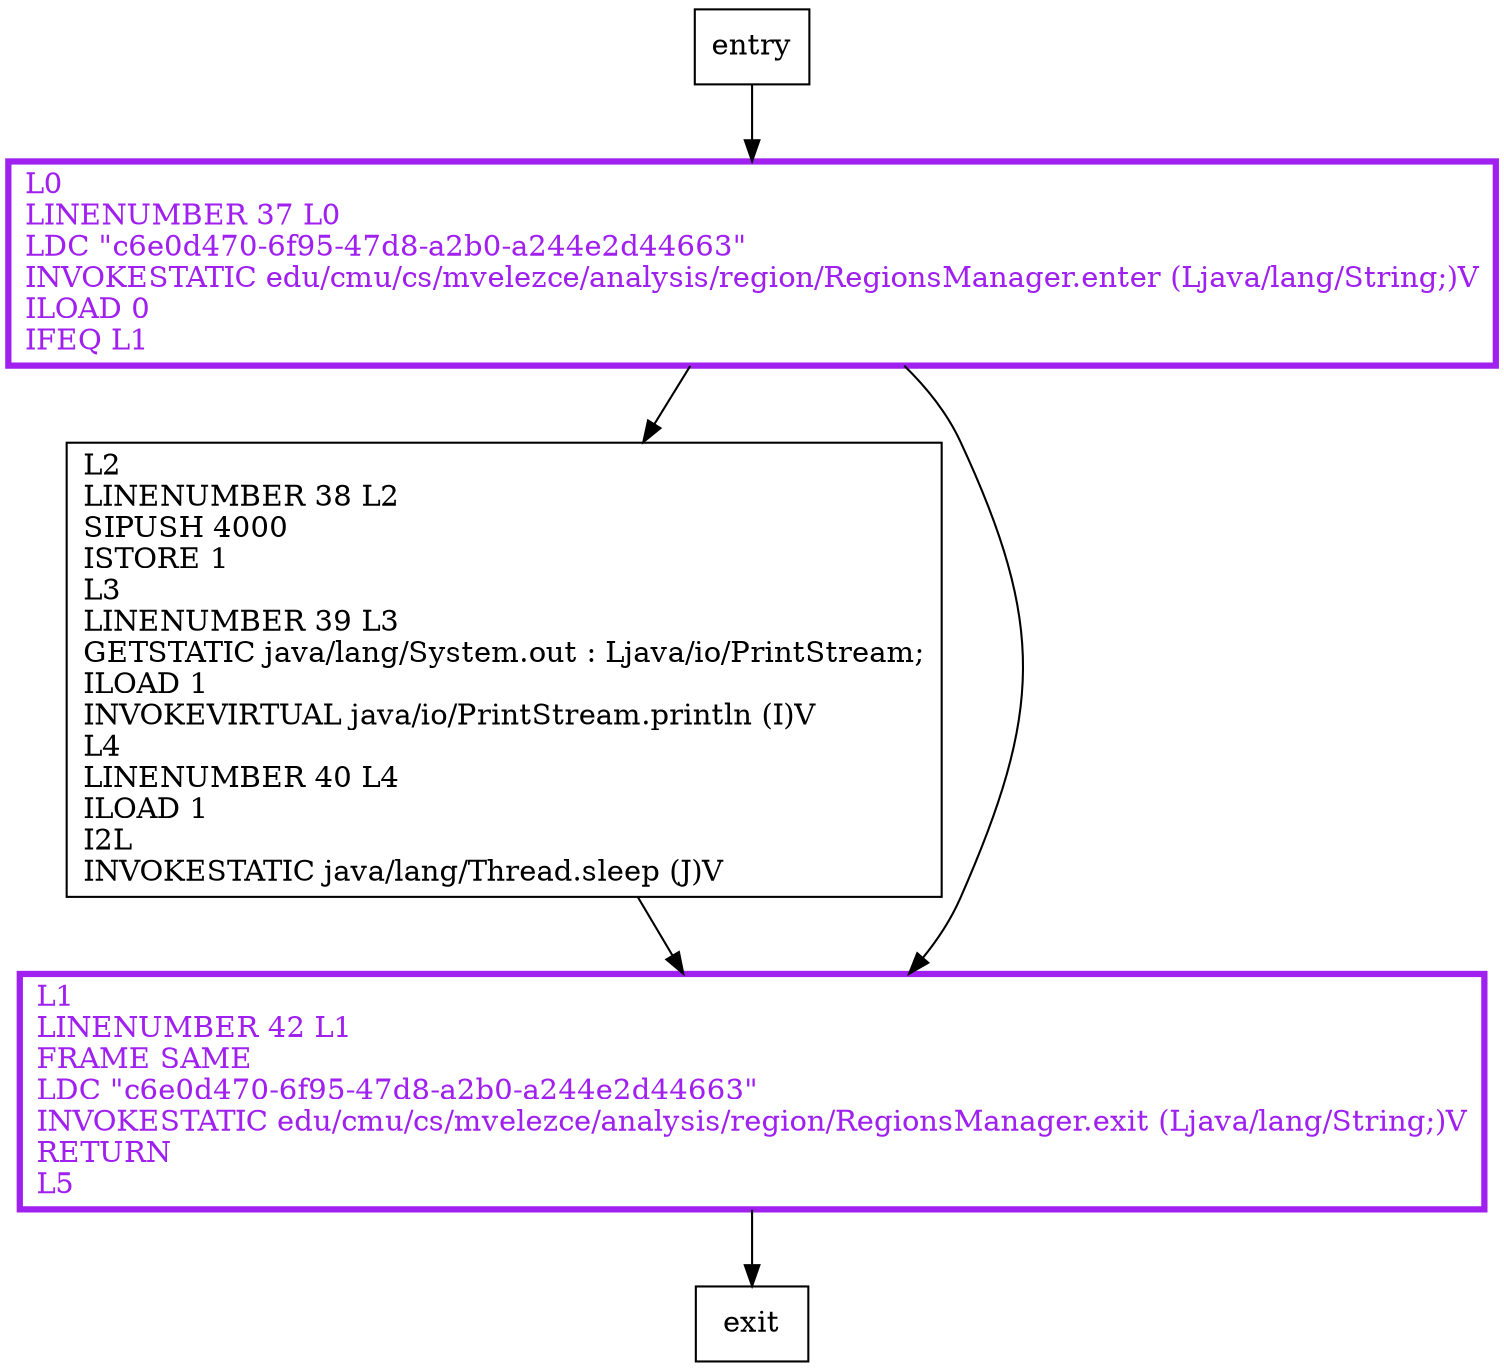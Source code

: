 digraph foo {
node [shape=record];
1805259269 [label="L2\lLINENUMBER 38 L2\lSIPUSH 4000\lISTORE 1\lL3\lLINENUMBER 39 L3\lGETSTATIC java/lang/System.out : Ljava/io/PrintStream;\lILOAD 1\lINVOKEVIRTUAL java/io/PrintStream.println (I)V\lL4\lLINENUMBER 40 L4\lILOAD 1\lI2L\lINVOKESTATIC java/lang/Thread.sleep (J)V\l"];
1013700132 [label="L1\lLINENUMBER 42 L1\lFRAME SAME\lLDC \"c6e0d470-6f95-47d8-a2b0-a244e2d44663\"\lINVOKESTATIC edu/cmu/cs/mvelezce/analysis/region/RegionsManager.exit (Ljava/lang/String;)V\lRETURN\lL5\l"];
697172013 [label="L0\lLINENUMBER 37 L0\lLDC \"c6e0d470-6f95-47d8-a2b0-a244e2d44663\"\lINVOKESTATIC edu/cmu/cs/mvelezce/analysis/region/RegionsManager.enter (Ljava/lang/String;)V\lILOAD 0\lIFEQ L1\l"];
entry;
exit;
entry -> 697172013;
1805259269 -> 1013700132;
1013700132 -> exit;
697172013 -> 1805259269;
697172013 -> 1013700132;
1013700132[fontcolor="purple", penwidth=3, color="purple"];
697172013[fontcolor="purple", penwidth=3, color="purple"];
}
